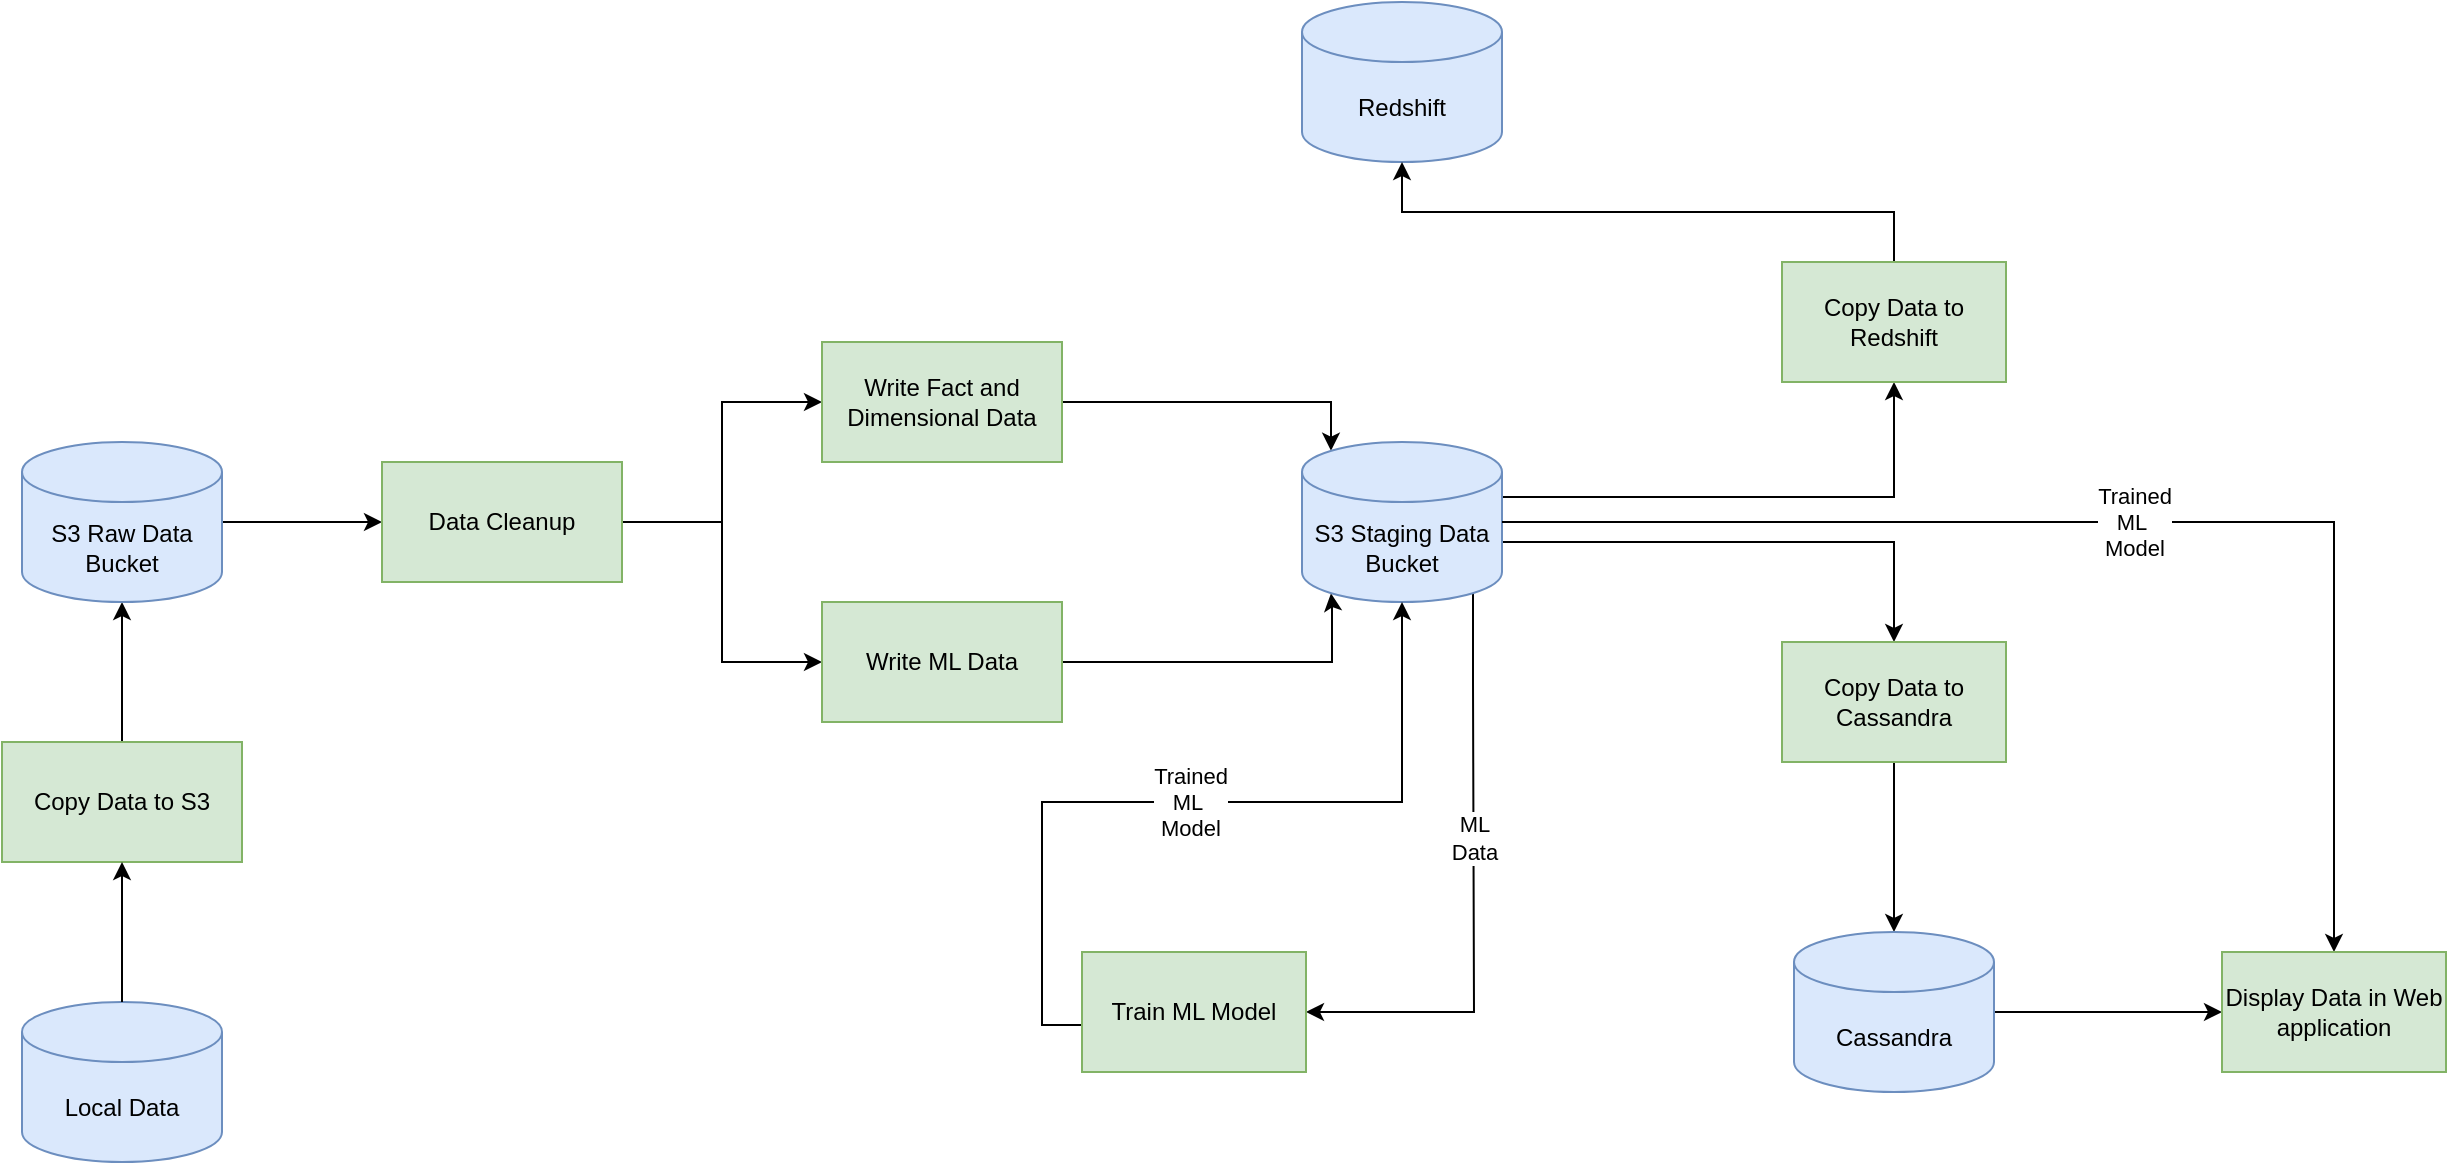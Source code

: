 <mxfile version="13.8.2" type="device"><diagram id="cKqqVMd-846Z2w1oMB8t" name="Page-1"><mxGraphModel dx="2595" dy="1328" grid="1" gridSize="10" guides="1" tooltips="1" connect="1" arrows="1" fold="1" page="1" pageScale="1" pageWidth="827" pageHeight="1169" math="0" shadow="0"><root><mxCell id="0"/><mxCell id="1" parent="0"/><mxCell id="v16pGKnKm78AzSfR2-Hb-3" style="edgeStyle=orthogonalEdgeStyle;rounded=0;orthogonalLoop=1;jettySize=auto;html=1;entryX=0.5;entryY=1;entryDx=0;entryDy=0;entryPerimeter=0;" edge="1" parent="1" source="v16pGKnKm78AzSfR2-Hb-29" target="v16pGKnKm78AzSfR2-Hb-2"><mxGeometry relative="1" as="geometry"/></mxCell><mxCell id="v16pGKnKm78AzSfR2-Hb-1" value="Local Data" style="shape=cylinder3;whiteSpace=wrap;html=1;boundedLbl=1;backgroundOutline=1;size=15;fillColor=#dae8fc;strokeColor=#6c8ebf;" vertex="1" parent="1"><mxGeometry x="100" y="620" width="100" height="80" as="geometry"/></mxCell><mxCell id="v16pGKnKm78AzSfR2-Hb-5" value="" style="edgeStyle=orthogonalEdgeStyle;rounded=0;orthogonalLoop=1;jettySize=auto;html=1;" edge="1" parent="1" source="v16pGKnKm78AzSfR2-Hb-2" target="v16pGKnKm78AzSfR2-Hb-4"><mxGeometry relative="1" as="geometry"/></mxCell><mxCell id="v16pGKnKm78AzSfR2-Hb-2" value="S3 Raw Data Bucket" style="shape=cylinder3;whiteSpace=wrap;html=1;boundedLbl=1;backgroundOutline=1;size=15;fillColor=#dae8fc;strokeColor=#6c8ebf;" vertex="1" parent="1"><mxGeometry x="100" y="340" width="100" height="80" as="geometry"/></mxCell><mxCell id="v16pGKnKm78AzSfR2-Hb-8" style="edgeStyle=orthogonalEdgeStyle;rounded=0;orthogonalLoop=1;jettySize=auto;html=1;exitX=1;exitY=0.5;exitDx=0;exitDy=0;entryX=0;entryY=0.5;entryDx=0;entryDy=0;" edge="1" parent="1" source="v16pGKnKm78AzSfR2-Hb-4" target="v16pGKnKm78AzSfR2-Hb-7"><mxGeometry relative="1" as="geometry"/></mxCell><mxCell id="v16pGKnKm78AzSfR2-Hb-9" style="edgeStyle=orthogonalEdgeStyle;rounded=0;orthogonalLoop=1;jettySize=auto;html=1;entryX=0;entryY=0.5;entryDx=0;entryDy=0;" edge="1" parent="1" source="v16pGKnKm78AzSfR2-Hb-4" target="v16pGKnKm78AzSfR2-Hb-6"><mxGeometry relative="1" as="geometry"/></mxCell><mxCell id="v16pGKnKm78AzSfR2-Hb-4" value="Data Cleanup" style="whiteSpace=wrap;html=1;fillColor=#d5e8d4;strokeColor=#82b366;" vertex="1" parent="1"><mxGeometry x="280" y="350" width="120" height="60" as="geometry"/></mxCell><mxCell id="v16pGKnKm78AzSfR2-Hb-12" style="edgeStyle=orthogonalEdgeStyle;rounded=0;orthogonalLoop=1;jettySize=auto;html=1;entryX=0.145;entryY=1;entryDx=0;entryDy=-4.35;entryPerimeter=0;" edge="1" parent="1" source="v16pGKnKm78AzSfR2-Hb-6" target="v16pGKnKm78AzSfR2-Hb-10"><mxGeometry relative="1" as="geometry"><Array as="points"><mxPoint x="755" y="450"/><mxPoint x="755" y="420"/><mxPoint x="755" y="420"/></Array></mxGeometry></mxCell><mxCell id="v16pGKnKm78AzSfR2-Hb-6" value="Write ML Data" style="whiteSpace=wrap;html=1;fillColor=#d5e8d4;strokeColor=#82b366;" vertex="1" parent="1"><mxGeometry x="500" y="420" width="120" height="60" as="geometry"/></mxCell><mxCell id="v16pGKnKm78AzSfR2-Hb-11" style="edgeStyle=orthogonalEdgeStyle;rounded=0;orthogonalLoop=1;jettySize=auto;html=1;entryX=0.145;entryY=0;entryDx=0;entryDy=4.35;entryPerimeter=0;" edge="1" parent="1" source="v16pGKnKm78AzSfR2-Hb-7" target="v16pGKnKm78AzSfR2-Hb-10"><mxGeometry relative="1" as="geometry"><Array as="points"><mxPoint x="755" y="320"/></Array></mxGeometry></mxCell><mxCell id="v16pGKnKm78AzSfR2-Hb-7" value="Write Fact and Dimensional Data" style="whiteSpace=wrap;html=1;fillColor=#d5e8d4;strokeColor=#82b366;" vertex="1" parent="1"><mxGeometry x="500" y="290" width="120" height="60" as="geometry"/></mxCell><mxCell id="v16pGKnKm78AzSfR2-Hb-15" style="edgeStyle=orthogonalEdgeStyle;rounded=0;orthogonalLoop=1;jettySize=auto;html=1;exitX=0.855;exitY=1;exitDx=0;exitDy=-4.35;exitPerimeter=0;" edge="1" parent="1" source="v16pGKnKm78AzSfR2-Hb-10" target="v16pGKnKm78AzSfR2-Hb-14"><mxGeometry relative="1" as="geometry"><Array as="points"><mxPoint x="826" y="460"/><mxPoint x="826" y="625"/></Array></mxGeometry></mxCell><mxCell id="v16pGKnKm78AzSfR2-Hb-18" value="ML &lt;br&gt;Data" style="edgeLabel;html=1;align=center;verticalAlign=middle;resizable=0;points=[];" vertex="1" connectable="0" parent="v16pGKnKm78AzSfR2-Hb-15"><mxGeometry x="-0.163" relative="1" as="geometry"><mxPoint as="offset"/></mxGeometry></mxCell><mxCell id="v16pGKnKm78AzSfR2-Hb-19" value="" style="edgeStyle=orthogonalEdgeStyle;rounded=0;orthogonalLoop=1;jettySize=auto;html=1;exitX=1;exitY=0;exitDx=0;exitDy=27.5;exitPerimeter=0;entryX=0.5;entryY=1;entryDx=0;entryDy=0;" edge="1" parent="1" source="v16pGKnKm78AzSfR2-Hb-10" target="v16pGKnKm78AzSfR2-Hb-21"><mxGeometry relative="1" as="geometry"/></mxCell><mxCell id="v16pGKnKm78AzSfR2-Hb-20" style="edgeStyle=orthogonalEdgeStyle;rounded=0;orthogonalLoop=1;jettySize=auto;html=1;exitX=1;exitY=0;exitDx=0;exitDy=52.5;exitPerimeter=0;entryX=0.5;entryY=0;entryDx=0;entryDy=0;" edge="1" parent="1" source="v16pGKnKm78AzSfR2-Hb-10" target="v16pGKnKm78AzSfR2-Hb-23"><mxGeometry relative="1" as="geometry"><mxPoint x="910" y="370.0" as="targetPoint"/><Array as="points"><mxPoint x="840" y="390"/><mxPoint x="1036" y="390"/></Array></mxGeometry></mxCell><mxCell id="v16pGKnKm78AzSfR2-Hb-10" value="S3 Staging Data Bucket" style="shape=cylinder3;whiteSpace=wrap;html=1;boundedLbl=1;backgroundOutline=1;size=15;fillColor=#dae8fc;strokeColor=#6c8ebf;" vertex="1" parent="1"><mxGeometry x="740" y="340" width="100" height="80" as="geometry"/></mxCell><mxCell id="v16pGKnKm78AzSfR2-Hb-17" value="Trained&lt;br&gt;ML&amp;nbsp;&lt;br&gt;Model" style="edgeStyle=orthogonalEdgeStyle;rounded=0;orthogonalLoop=1;jettySize=auto;html=1;exitX=0.003;exitY=0.608;exitDx=0;exitDy=0;exitPerimeter=0;" edge="1" parent="1" source="v16pGKnKm78AzSfR2-Hb-14" target="v16pGKnKm78AzSfR2-Hb-10"><mxGeometry relative="1" as="geometry"><mxPoint x="790" y="586" as="sourcePoint"/><Array as="points"><mxPoint x="610" y="632"/><mxPoint x="610" y="520"/><mxPoint x="790" y="520"/></Array></mxGeometry></mxCell><mxCell id="v16pGKnKm78AzSfR2-Hb-14" value="Train ML Model" style="whiteSpace=wrap;html=1;fillColor=#d5e8d4;strokeColor=#82b366;" vertex="1" parent="1"><mxGeometry x="630" y="595" width="112" height="60" as="geometry"/></mxCell><mxCell id="v16pGKnKm78AzSfR2-Hb-16" value="Redshift" style="shape=cylinder3;whiteSpace=wrap;html=1;boundedLbl=1;backgroundOutline=1;size=15;fillColor=#dae8fc;strokeColor=#6c8ebf;" vertex="1" parent="1"><mxGeometry x="740" y="120" width="100" height="80" as="geometry"/></mxCell><mxCell id="v16pGKnKm78AzSfR2-Hb-22" style="edgeStyle=orthogonalEdgeStyle;rounded=0;orthogonalLoop=1;jettySize=auto;html=1;entryX=0.5;entryY=1;entryDx=0;entryDy=0;entryPerimeter=0;exitX=0.5;exitY=0;exitDx=0;exitDy=0;" edge="1" parent="1" source="v16pGKnKm78AzSfR2-Hb-21" target="v16pGKnKm78AzSfR2-Hb-16"><mxGeometry relative="1" as="geometry"/></mxCell><mxCell id="v16pGKnKm78AzSfR2-Hb-21" value="Copy Data to Redshift" style="whiteSpace=wrap;html=1;" vertex="1" parent="1"><mxGeometry x="980" y="250" width="112" height="60" as="geometry"/></mxCell><mxCell id="v16pGKnKm78AzSfR2-Hb-25" style="edgeStyle=orthogonalEdgeStyle;rounded=0;orthogonalLoop=1;jettySize=auto;html=1;exitX=0.5;exitY=1;exitDx=0;exitDy=0;" edge="1" parent="1" source="v16pGKnKm78AzSfR2-Hb-23" target="v16pGKnKm78AzSfR2-Hb-24"><mxGeometry relative="1" as="geometry"/></mxCell><mxCell id="v16pGKnKm78AzSfR2-Hb-23" value="Copy Data to Cassandra" style="whiteSpace=wrap;html=1;" vertex="1" parent="1"><mxGeometry x="980" y="440" width="112" height="60" as="geometry"/></mxCell><mxCell id="v16pGKnKm78AzSfR2-Hb-27" style="edgeStyle=orthogonalEdgeStyle;rounded=0;orthogonalLoop=1;jettySize=auto;html=1;" edge="1" parent="1" source="v16pGKnKm78AzSfR2-Hb-24" target="v16pGKnKm78AzSfR2-Hb-26"><mxGeometry relative="1" as="geometry"/></mxCell><mxCell id="v16pGKnKm78AzSfR2-Hb-24" value="Cassandra" style="shape=cylinder3;whiteSpace=wrap;html=1;boundedLbl=1;backgroundOutline=1;size=15;fillColor=#dae8fc;strokeColor=#6c8ebf;" vertex="1" parent="1"><mxGeometry x="986" y="585" width="100" height="80" as="geometry"/></mxCell><mxCell id="v16pGKnKm78AzSfR2-Hb-26" value="Display Data in Web application" style="whiteSpace=wrap;html=1;" vertex="1" parent="1"><mxGeometry x="1200" y="595" width="112" height="60" as="geometry"/></mxCell><mxCell id="v16pGKnKm78AzSfR2-Hb-28" value="Trained&lt;br&gt;ML&amp;nbsp;&lt;br&gt;Model" style="edgeStyle=orthogonalEdgeStyle;rounded=0;orthogonalLoop=1;jettySize=auto;html=1;exitX=1;exitY=0.5;exitDx=0;exitDy=0;exitPerimeter=0;" edge="1" parent="1" source="v16pGKnKm78AzSfR2-Hb-10" target="v16pGKnKm78AzSfR2-Hb-26"><mxGeometry relative="1" as="geometry"><mxPoint x="800" y="596" as="sourcePoint"/><mxPoint x="800" y="430" as="targetPoint"/></mxGeometry></mxCell><mxCell id="v16pGKnKm78AzSfR2-Hb-29" value="Copy Data to S3" style="whiteSpace=wrap;html=1;fillColor=#d5e8d4;strokeColor=#82b366;" vertex="1" parent="1"><mxGeometry x="90" y="490" width="120" height="60" as="geometry"/></mxCell><mxCell id="v16pGKnKm78AzSfR2-Hb-30" style="edgeStyle=orthogonalEdgeStyle;rounded=0;orthogonalLoop=1;jettySize=auto;html=1;entryX=0.5;entryY=1;entryDx=0;entryDy=0;entryPerimeter=0;" edge="1" parent="1" source="v16pGKnKm78AzSfR2-Hb-1" target="v16pGKnKm78AzSfR2-Hb-29"><mxGeometry relative="1" as="geometry"><mxPoint x="150" y="620" as="sourcePoint"/><mxPoint x="150" y="420" as="targetPoint"/></mxGeometry></mxCell><mxCell id="v16pGKnKm78AzSfR2-Hb-31" value="Display Data in Web application" style="whiteSpace=wrap;html=1;fillColor=#d5e8d4;strokeColor=#82b366;" vertex="1" parent="1"><mxGeometry x="1200" y="595" width="112" height="60" as="geometry"/></mxCell><mxCell id="v16pGKnKm78AzSfR2-Hb-32" value="Copy Data to Cassandra" style="whiteSpace=wrap;html=1;fillColor=#d5e8d4;strokeColor=#82b366;" vertex="1" parent="1"><mxGeometry x="980" y="440" width="112" height="60" as="geometry"/></mxCell><mxCell id="v16pGKnKm78AzSfR2-Hb-33" value="Copy Data to Redshift" style="whiteSpace=wrap;html=1;fillColor=#d5e8d4;strokeColor=#82b366;" vertex="1" parent="1"><mxGeometry x="980" y="250" width="112" height="60" as="geometry"/></mxCell></root></mxGraphModel></diagram></mxfile>